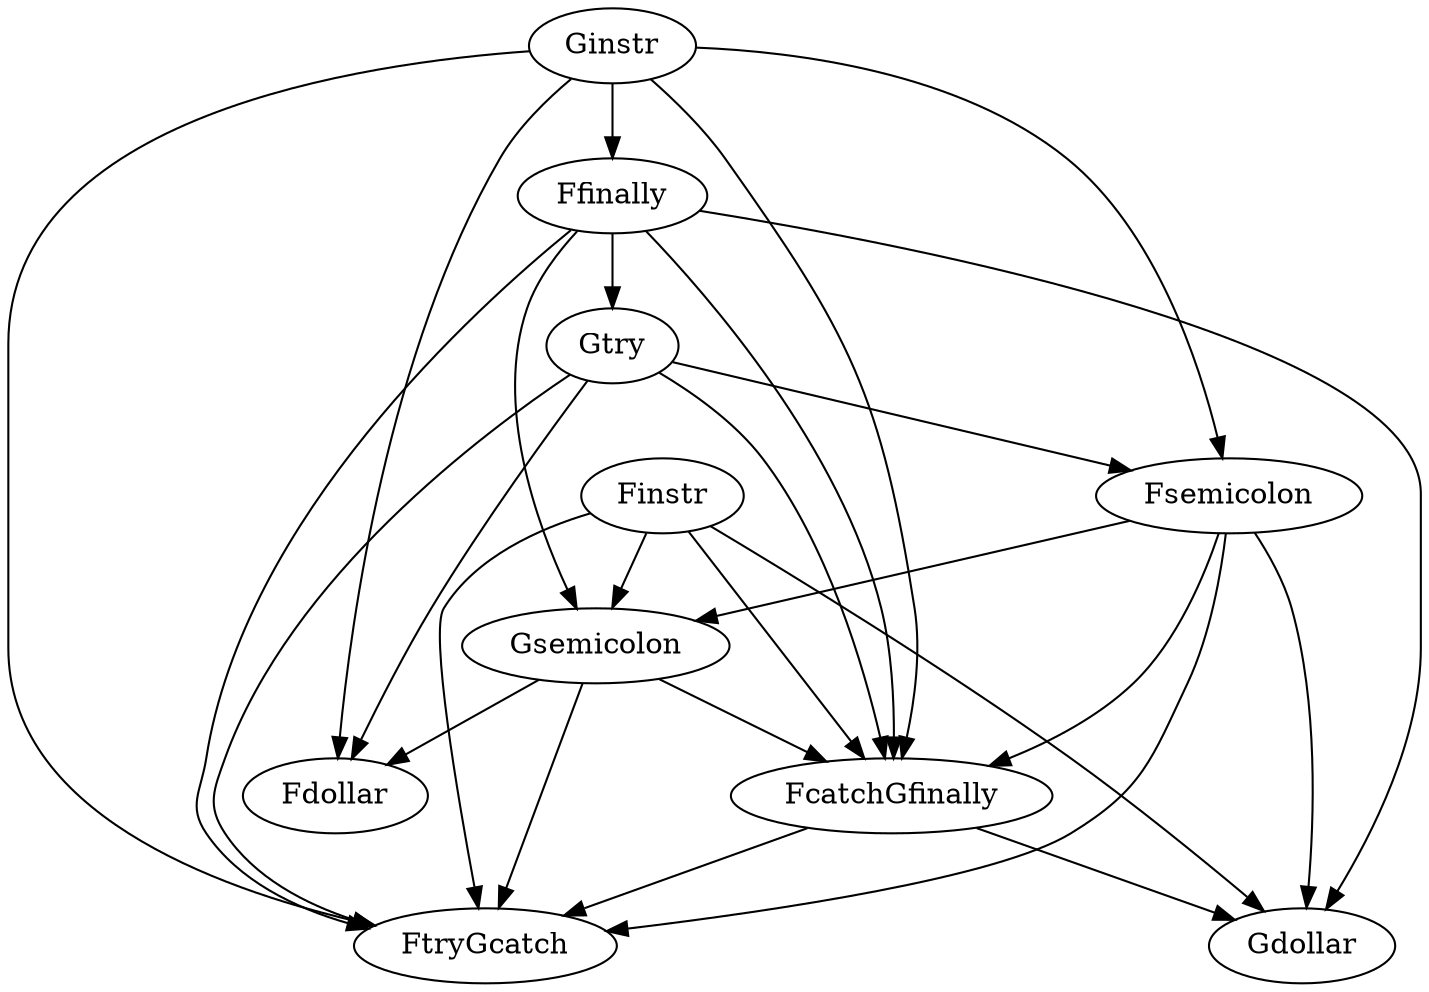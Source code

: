 digraph {
    Finstr -> FtryGcatch;
    Finstr -> FcatchGfinally;
    Finstr -> Gsemicolon;
    Finstr -> Gdollar;
    
    Ginstr -> FtryGcatch;
    Ginstr -> FcatchGfinally;
    Ginstr -> Ffinally;
    Ginstr -> Fsemicolon;
    Ginstr -> Fdollar;
    
    Gtry -> FtryGcatch;
    Gtry -> FcatchGfinally;
    Gtry -> Fsemicolon;
    Gtry -> Fdollar;
    
    FcatchGfinally -> FtryGcatch;
    FcatchGfinally -> Gdollar;
    
    Ffinally -> Gtry;
    Ffinally -> FtryGcatch;
    Ffinally -> FcatchGfinally;
    Ffinally -> Gsemicolon;
    Ffinally -> Gdollar;

    Fsemicolon -> FtryGcatch
    Fsemicolon -> FcatchGfinally
    Fsemicolon -> Gsemicolon;
    Fsemicolon -> Gdollar;

    Gsemicolon -> FtryGcatch;
    Gsemicolon -> FcatchGfinally;
    Gsemicolon -> Fdollar;
}